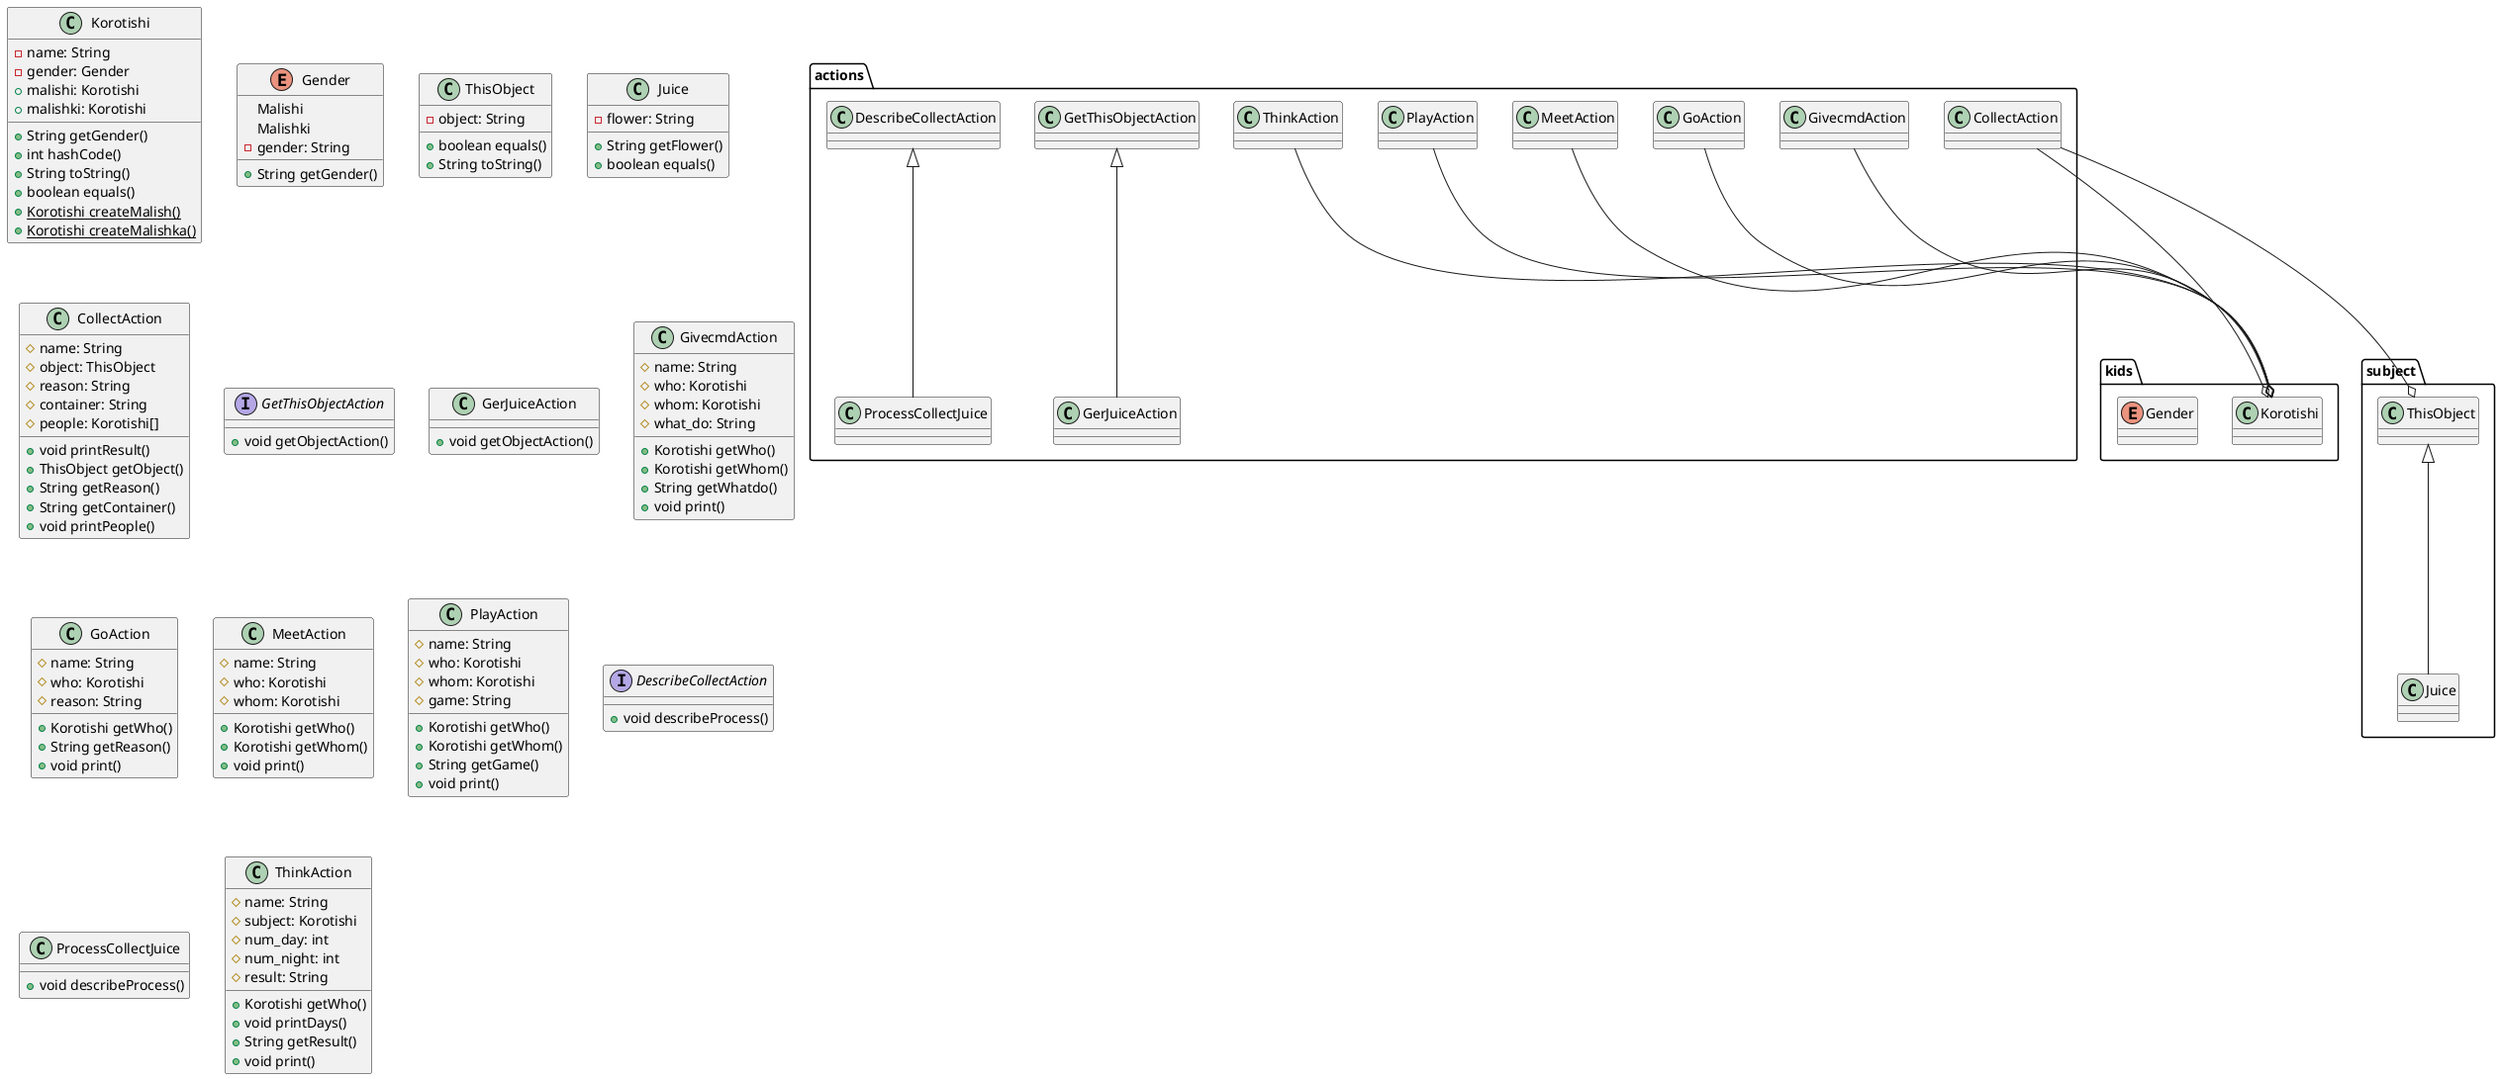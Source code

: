 @startuml lab_3

package kids {
    class Korotishi
    enum Gender
}

package subject {
    ThisObject <|-- Juice
}

package actions{
    CollectAction --o ThisObject
    CollectAction --o Korotishi
    GivecmdAction --o Korotishi
    GoAction --o Korotishi
    MeetAction --o Korotishi
    PlayAction --o Korotishi
    ThinkAction --o Korotishi
    GetThisObjectAction <|-- GerJuiceAction
    DescribeCollectAction <|-- ProcessCollectJuice
}

class Korotishi {
    -name: String
    -gender: Gender
    +malishi: Korotishi
    +malishki: Korotishi
    +String getGender()
    +int hashCode()
    +String toString()
    +boolean equals()
    +{static} Korotishi createMalish()
    +{static} Korotishi createMalishka()
}

enum Gender {
    Malishi
    Malishki
    -gender: String
    +String getGender()
}

class ThisObject {
    -object: String
    +boolean equals()
    +String toString()
}

class Juice {
    -flower: String
    +String getFlower()
    +boolean equals()
}


class CollectAction {
    #name: String
    #object: ThisObject 
    #reason: String
    #container: String
    #people: Korotishi[]
    +void printResult()
    +ThisObject getObject()
    +String getReason()
    +String getContainer()
    +void printPeople()
}

interface GetThisObjectAction {
    +void getObjectAction()
}

class GerJuiceAction {
    +void getObjectAction()
}

class GivecmdAction {
    #name: String
    #who: Korotishi
    #whom: Korotishi
    #what_do: String
    +Korotishi getWho()
    +Korotishi getWhom()
    +String getWhatdo()
    +void print()
}

class GoAction {
    #name: String
    #who: Korotishi
    #reason: String
    +Korotishi getWho()
    +String getReason()
    +void print()
}

class MeetAction {
    #name: String
    #who: Korotishi
    #whom: Korotishi
    +Korotishi getWho()
    +Korotishi getWhom()
    +void print()
}

class PlayAction {
    #name: String
    #who: Korotishi
    #whom: Korotishi
    #game: String
    +Korotishi getWho()
    +Korotishi getWhom()
    +String getGame()
    +void print()
}

interface DescribeCollectAction {
    +void describeProcess()
}

class ProcessCollectJuice {
    +void describeProcess()
}

class ThinkAction {
    #name: String
    #subject: Korotishi
    #num_day: int
    #num_night: int
    #result: String
    +Korotishi getWho()
    +void printDays()
    +String getResult()
    +void print()
}

@enduml